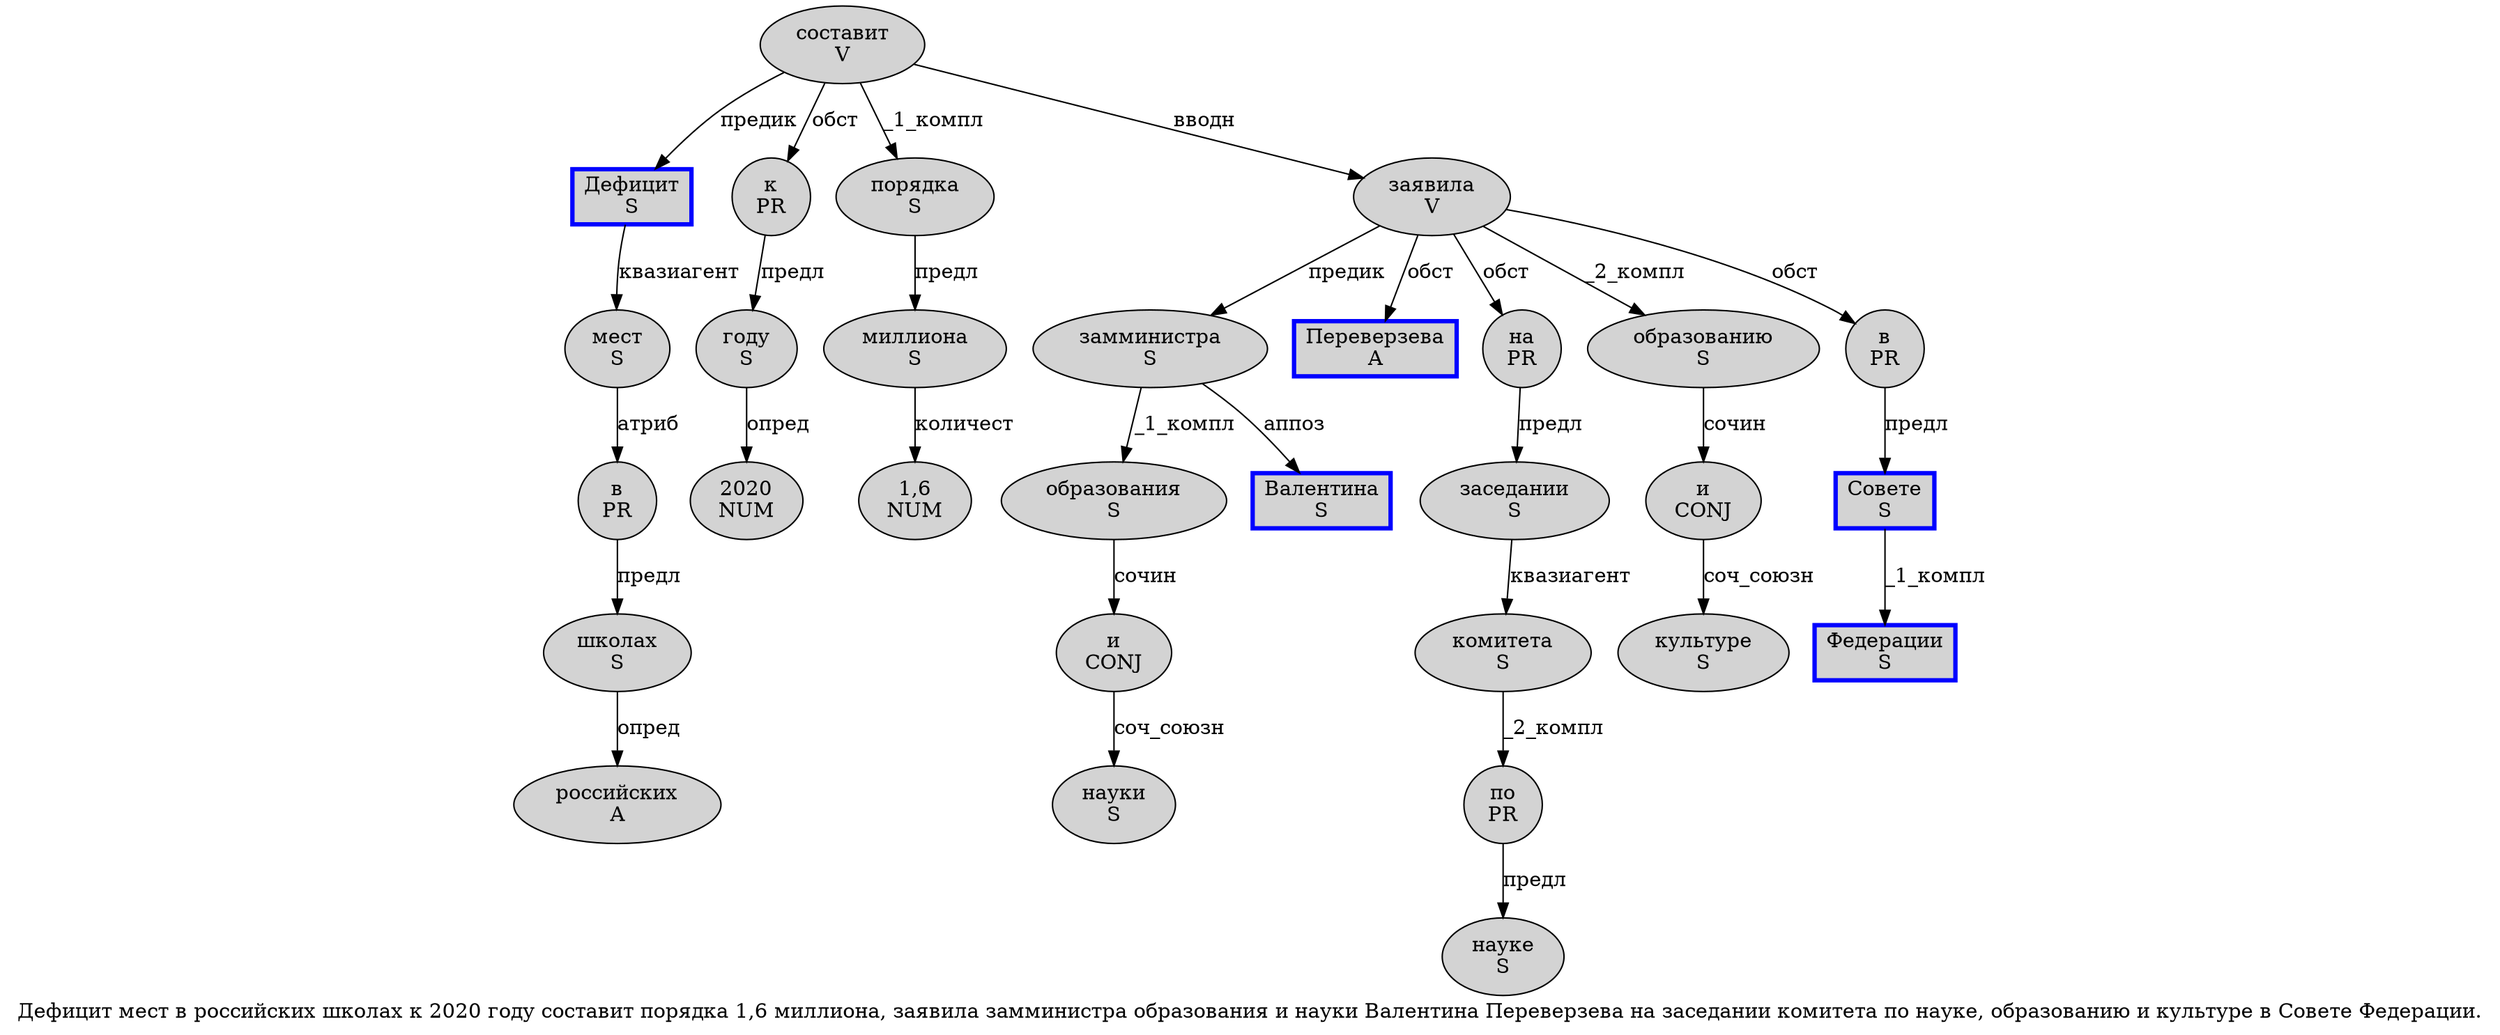 digraph SENTENCE_116 {
	graph [label="Дефицит мест в российских школах к 2020 году составит порядка 1,6 миллиона, заявила замминистра образования и науки Валентина Переверзева на заседании комитета по науке, образованию и культуре в Совете Федерации."]
	node [style=filled]
		0 [label="Дефицит
S" color=blue fillcolor=lightgray penwidth=3 shape=box]
		1 [label="мест
S" color="" fillcolor=lightgray penwidth=1 shape=ellipse]
		2 [label="в
PR" color="" fillcolor=lightgray penwidth=1 shape=ellipse]
		3 [label="российских
A" color="" fillcolor=lightgray penwidth=1 shape=ellipse]
		4 [label="школах
S" color="" fillcolor=lightgray penwidth=1 shape=ellipse]
		5 [label="к
PR" color="" fillcolor=lightgray penwidth=1 shape=ellipse]
		6 [label="2020
NUM" color="" fillcolor=lightgray penwidth=1 shape=ellipse]
		7 [label="году
S" color="" fillcolor=lightgray penwidth=1 shape=ellipse]
		8 [label="составит
V" color="" fillcolor=lightgray penwidth=1 shape=ellipse]
		9 [label="порядка
S" color="" fillcolor=lightgray penwidth=1 shape=ellipse]
		10 [label="1,6
NUM" color="" fillcolor=lightgray penwidth=1 shape=ellipse]
		11 [label="миллиона
S" color="" fillcolor=lightgray penwidth=1 shape=ellipse]
		13 [label="заявила
V" color="" fillcolor=lightgray penwidth=1 shape=ellipse]
		14 [label="замминистра
S" color="" fillcolor=lightgray penwidth=1 shape=ellipse]
		15 [label="образования
S" color="" fillcolor=lightgray penwidth=1 shape=ellipse]
		16 [label="и
CONJ" color="" fillcolor=lightgray penwidth=1 shape=ellipse]
		17 [label="науки
S" color="" fillcolor=lightgray penwidth=1 shape=ellipse]
		18 [label="Валентина
S" color=blue fillcolor=lightgray penwidth=3 shape=box]
		19 [label="Переверзева
A" color=blue fillcolor=lightgray penwidth=3 shape=box]
		20 [label="на
PR" color="" fillcolor=lightgray penwidth=1 shape=ellipse]
		21 [label="заседании
S" color="" fillcolor=lightgray penwidth=1 shape=ellipse]
		22 [label="комитета
S" color="" fillcolor=lightgray penwidth=1 shape=ellipse]
		23 [label="по
PR" color="" fillcolor=lightgray penwidth=1 shape=ellipse]
		24 [label="науке
S" color="" fillcolor=lightgray penwidth=1 shape=ellipse]
		26 [label="образованию
S" color="" fillcolor=lightgray penwidth=1 shape=ellipse]
		27 [label="и
CONJ" color="" fillcolor=lightgray penwidth=1 shape=ellipse]
		28 [label="культуре
S" color="" fillcolor=lightgray penwidth=1 shape=ellipse]
		29 [label="в
PR" color="" fillcolor=lightgray penwidth=1 shape=ellipse]
		30 [label="Совете
S" color=blue fillcolor=lightgray penwidth=3 shape=box]
		31 [label="Федерации
S" color=blue fillcolor=lightgray penwidth=3 shape=box]
			8 -> 0 [label="предик"]
			8 -> 5 [label="обст"]
			8 -> 9 [label="_1_компл"]
			8 -> 13 [label="вводн"]
			4 -> 3 [label="опред"]
			30 -> 31 [label="_1_компл"]
			2 -> 4 [label="предл"]
			29 -> 30 [label="предл"]
			27 -> 28 [label="соч_союзн"]
			0 -> 1 [label="квазиагент"]
			13 -> 14 [label="предик"]
			13 -> 19 [label="обст"]
			13 -> 20 [label="обст"]
			13 -> 26 [label="_2_компл"]
			13 -> 29 [label="обст"]
			22 -> 23 [label="_2_компл"]
			15 -> 16 [label="сочин"]
			11 -> 10 [label="количест"]
			16 -> 17 [label="соч_союзн"]
			5 -> 7 [label="предл"]
			1 -> 2 [label="атриб"]
			20 -> 21 [label="предл"]
			21 -> 22 [label="квазиагент"]
			14 -> 15 [label="_1_компл"]
			14 -> 18 [label="аппоз"]
			23 -> 24 [label="предл"]
			9 -> 11 [label="предл"]
			26 -> 27 [label="сочин"]
			7 -> 6 [label="опред"]
}